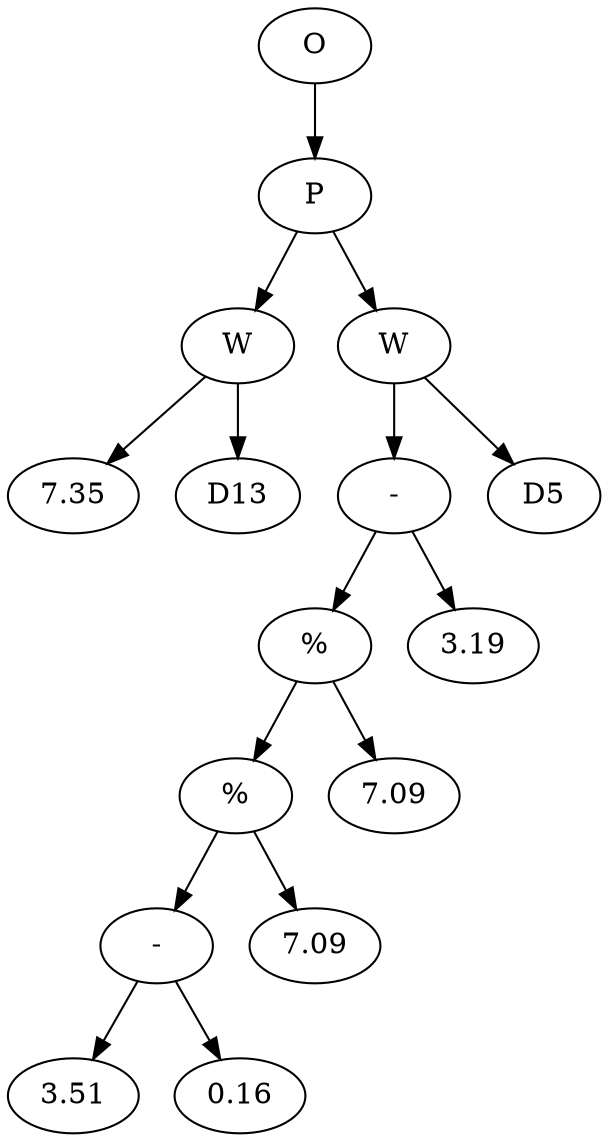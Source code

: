 // Tree
digraph {
	40111416 [label=O]
	40111417 [label=P]
	40111416 -> 40111417
	40111418 [label=W]
	40111417 -> 40111418
	40111419 [label=7.35]
	40111418 -> 40111419
	40111420 [label=D13]
	40111418 -> 40111420
	40111421 [label=W]
	40111417 -> 40111421
	40111422 [label="-"]
	40111421 -> 40111422
	40111423 [label="%"]
	40111422 -> 40111423
	40111424 [label="%"]
	40111423 -> 40111424
	40111425 [label="-"]
	40111424 -> 40111425
	40111426 [label=3.51]
	40111425 -> 40111426
	40111427 [label=0.16]
	40111425 -> 40111427
	40111428 [label=7.09]
	40111424 -> 40111428
	40111429 [label=7.09]
	40111423 -> 40111429
	40111430 [label=3.19]
	40111422 -> 40111430
	40111431 [label=D5]
	40111421 -> 40111431
}
